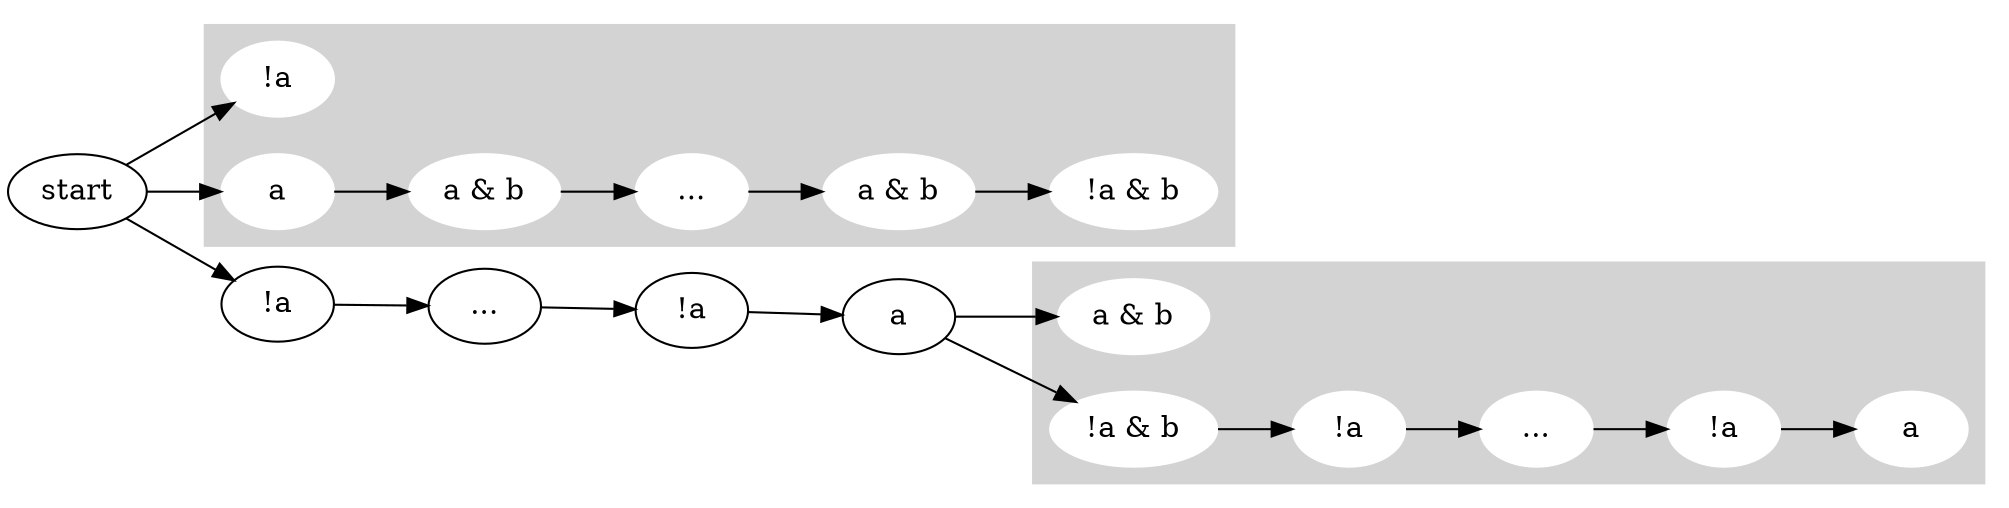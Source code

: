 digraph G {
	rankdir=LR
	start [label=start]
	subgraph cluster_0 {
		node [color=white style=filled]
		0 [label="!a"]
		1 [label=a]
		2 [label="a & b"]
		1 -> 2
		3 [label="..."]
		2 -> 3
		4 [label="a & b"]
		3 -> 4
		5 [label="!a & b"]
		4 -> 5
		color=lightgrey style=filled
	}
	start -> 0
	start -> 1
	6 [label="!a"]
	start -> 6
	7 [label="..."]
	6 -> 7
	8 [label="!a"]
	7 -> 8
	9 [label=a]
	8 -> 9
	subgraph cluster_1 {
		node [color=white style=filled]
		10 [label="a & b"]
		11 [label="!a & b"]
		12 [label="!a"]
		11 -> 12
		13 [label="..."]
		12 -> 13
		14 [label="!a"]
		13 -> 14
		15 [label=a]
		14 -> 15
		color=lightgrey style=filled
	}
	9 -> 11
	9 -> 10
}
